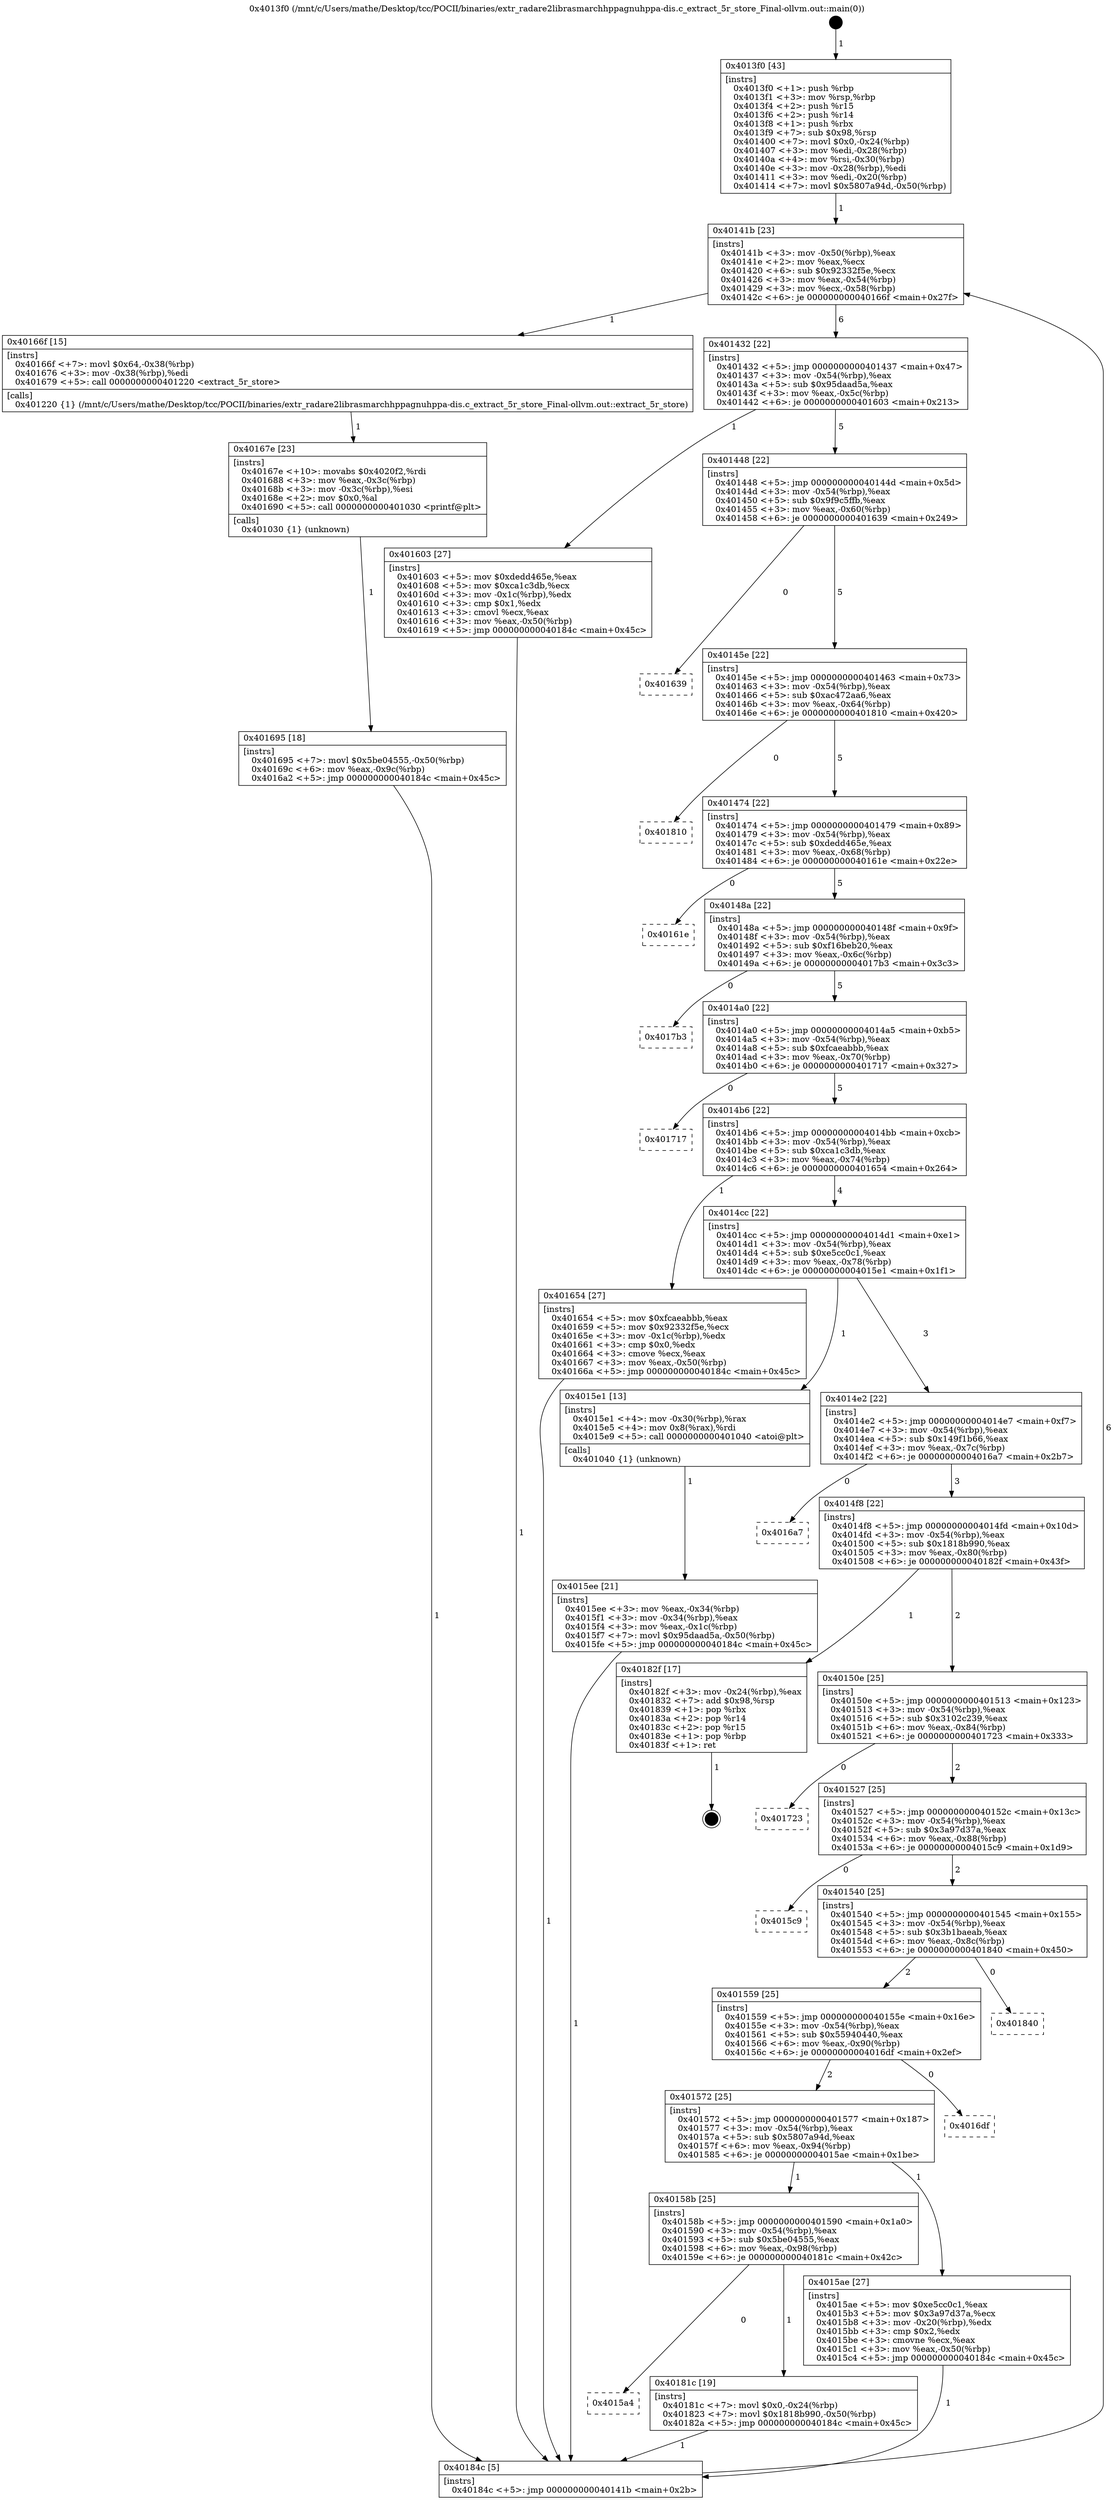 digraph "0x4013f0" {
  label = "0x4013f0 (/mnt/c/Users/mathe/Desktop/tcc/POCII/binaries/extr_radare2librasmarchhppagnuhppa-dis.c_extract_5r_store_Final-ollvm.out::main(0))"
  labelloc = "t"
  node[shape=record]

  Entry [label="",width=0.3,height=0.3,shape=circle,fillcolor=black,style=filled]
  "0x40141b" [label="{
     0x40141b [23]\l
     | [instrs]\l
     &nbsp;&nbsp;0x40141b \<+3\>: mov -0x50(%rbp),%eax\l
     &nbsp;&nbsp;0x40141e \<+2\>: mov %eax,%ecx\l
     &nbsp;&nbsp;0x401420 \<+6\>: sub $0x92332f5e,%ecx\l
     &nbsp;&nbsp;0x401426 \<+3\>: mov %eax,-0x54(%rbp)\l
     &nbsp;&nbsp;0x401429 \<+3\>: mov %ecx,-0x58(%rbp)\l
     &nbsp;&nbsp;0x40142c \<+6\>: je 000000000040166f \<main+0x27f\>\l
  }"]
  "0x40166f" [label="{
     0x40166f [15]\l
     | [instrs]\l
     &nbsp;&nbsp;0x40166f \<+7\>: movl $0x64,-0x38(%rbp)\l
     &nbsp;&nbsp;0x401676 \<+3\>: mov -0x38(%rbp),%edi\l
     &nbsp;&nbsp;0x401679 \<+5\>: call 0000000000401220 \<extract_5r_store\>\l
     | [calls]\l
     &nbsp;&nbsp;0x401220 \{1\} (/mnt/c/Users/mathe/Desktop/tcc/POCII/binaries/extr_radare2librasmarchhppagnuhppa-dis.c_extract_5r_store_Final-ollvm.out::extract_5r_store)\l
  }"]
  "0x401432" [label="{
     0x401432 [22]\l
     | [instrs]\l
     &nbsp;&nbsp;0x401432 \<+5\>: jmp 0000000000401437 \<main+0x47\>\l
     &nbsp;&nbsp;0x401437 \<+3\>: mov -0x54(%rbp),%eax\l
     &nbsp;&nbsp;0x40143a \<+5\>: sub $0x95daad5a,%eax\l
     &nbsp;&nbsp;0x40143f \<+3\>: mov %eax,-0x5c(%rbp)\l
     &nbsp;&nbsp;0x401442 \<+6\>: je 0000000000401603 \<main+0x213\>\l
  }"]
  Exit [label="",width=0.3,height=0.3,shape=circle,fillcolor=black,style=filled,peripheries=2]
  "0x401603" [label="{
     0x401603 [27]\l
     | [instrs]\l
     &nbsp;&nbsp;0x401603 \<+5\>: mov $0xdedd465e,%eax\l
     &nbsp;&nbsp;0x401608 \<+5\>: mov $0xca1c3db,%ecx\l
     &nbsp;&nbsp;0x40160d \<+3\>: mov -0x1c(%rbp),%edx\l
     &nbsp;&nbsp;0x401610 \<+3\>: cmp $0x1,%edx\l
     &nbsp;&nbsp;0x401613 \<+3\>: cmovl %ecx,%eax\l
     &nbsp;&nbsp;0x401616 \<+3\>: mov %eax,-0x50(%rbp)\l
     &nbsp;&nbsp;0x401619 \<+5\>: jmp 000000000040184c \<main+0x45c\>\l
  }"]
  "0x401448" [label="{
     0x401448 [22]\l
     | [instrs]\l
     &nbsp;&nbsp;0x401448 \<+5\>: jmp 000000000040144d \<main+0x5d\>\l
     &nbsp;&nbsp;0x40144d \<+3\>: mov -0x54(%rbp),%eax\l
     &nbsp;&nbsp;0x401450 \<+5\>: sub $0x9f9c5ffb,%eax\l
     &nbsp;&nbsp;0x401455 \<+3\>: mov %eax,-0x60(%rbp)\l
     &nbsp;&nbsp;0x401458 \<+6\>: je 0000000000401639 \<main+0x249\>\l
  }"]
  "0x4015a4" [label="{
     0x4015a4\l
  }", style=dashed]
  "0x401639" [label="{
     0x401639\l
  }", style=dashed]
  "0x40145e" [label="{
     0x40145e [22]\l
     | [instrs]\l
     &nbsp;&nbsp;0x40145e \<+5\>: jmp 0000000000401463 \<main+0x73\>\l
     &nbsp;&nbsp;0x401463 \<+3\>: mov -0x54(%rbp),%eax\l
     &nbsp;&nbsp;0x401466 \<+5\>: sub $0xac472aa6,%eax\l
     &nbsp;&nbsp;0x40146b \<+3\>: mov %eax,-0x64(%rbp)\l
     &nbsp;&nbsp;0x40146e \<+6\>: je 0000000000401810 \<main+0x420\>\l
  }"]
  "0x40181c" [label="{
     0x40181c [19]\l
     | [instrs]\l
     &nbsp;&nbsp;0x40181c \<+7\>: movl $0x0,-0x24(%rbp)\l
     &nbsp;&nbsp;0x401823 \<+7\>: movl $0x1818b990,-0x50(%rbp)\l
     &nbsp;&nbsp;0x40182a \<+5\>: jmp 000000000040184c \<main+0x45c\>\l
  }"]
  "0x401810" [label="{
     0x401810\l
  }", style=dashed]
  "0x401474" [label="{
     0x401474 [22]\l
     | [instrs]\l
     &nbsp;&nbsp;0x401474 \<+5\>: jmp 0000000000401479 \<main+0x89\>\l
     &nbsp;&nbsp;0x401479 \<+3\>: mov -0x54(%rbp),%eax\l
     &nbsp;&nbsp;0x40147c \<+5\>: sub $0xdedd465e,%eax\l
     &nbsp;&nbsp;0x401481 \<+3\>: mov %eax,-0x68(%rbp)\l
     &nbsp;&nbsp;0x401484 \<+6\>: je 000000000040161e \<main+0x22e\>\l
  }"]
  "0x401695" [label="{
     0x401695 [18]\l
     | [instrs]\l
     &nbsp;&nbsp;0x401695 \<+7\>: movl $0x5be04555,-0x50(%rbp)\l
     &nbsp;&nbsp;0x40169c \<+6\>: mov %eax,-0x9c(%rbp)\l
     &nbsp;&nbsp;0x4016a2 \<+5\>: jmp 000000000040184c \<main+0x45c\>\l
  }"]
  "0x40161e" [label="{
     0x40161e\l
  }", style=dashed]
  "0x40148a" [label="{
     0x40148a [22]\l
     | [instrs]\l
     &nbsp;&nbsp;0x40148a \<+5\>: jmp 000000000040148f \<main+0x9f\>\l
     &nbsp;&nbsp;0x40148f \<+3\>: mov -0x54(%rbp),%eax\l
     &nbsp;&nbsp;0x401492 \<+5\>: sub $0xf16beb20,%eax\l
     &nbsp;&nbsp;0x401497 \<+3\>: mov %eax,-0x6c(%rbp)\l
     &nbsp;&nbsp;0x40149a \<+6\>: je 00000000004017b3 \<main+0x3c3\>\l
  }"]
  "0x40167e" [label="{
     0x40167e [23]\l
     | [instrs]\l
     &nbsp;&nbsp;0x40167e \<+10\>: movabs $0x4020f2,%rdi\l
     &nbsp;&nbsp;0x401688 \<+3\>: mov %eax,-0x3c(%rbp)\l
     &nbsp;&nbsp;0x40168b \<+3\>: mov -0x3c(%rbp),%esi\l
     &nbsp;&nbsp;0x40168e \<+2\>: mov $0x0,%al\l
     &nbsp;&nbsp;0x401690 \<+5\>: call 0000000000401030 \<printf@plt\>\l
     | [calls]\l
     &nbsp;&nbsp;0x401030 \{1\} (unknown)\l
  }"]
  "0x4017b3" [label="{
     0x4017b3\l
  }", style=dashed]
  "0x4014a0" [label="{
     0x4014a0 [22]\l
     | [instrs]\l
     &nbsp;&nbsp;0x4014a0 \<+5\>: jmp 00000000004014a5 \<main+0xb5\>\l
     &nbsp;&nbsp;0x4014a5 \<+3\>: mov -0x54(%rbp),%eax\l
     &nbsp;&nbsp;0x4014a8 \<+5\>: sub $0xfcaeabbb,%eax\l
     &nbsp;&nbsp;0x4014ad \<+3\>: mov %eax,-0x70(%rbp)\l
     &nbsp;&nbsp;0x4014b0 \<+6\>: je 0000000000401717 \<main+0x327\>\l
  }"]
  "0x4015ee" [label="{
     0x4015ee [21]\l
     | [instrs]\l
     &nbsp;&nbsp;0x4015ee \<+3\>: mov %eax,-0x34(%rbp)\l
     &nbsp;&nbsp;0x4015f1 \<+3\>: mov -0x34(%rbp),%eax\l
     &nbsp;&nbsp;0x4015f4 \<+3\>: mov %eax,-0x1c(%rbp)\l
     &nbsp;&nbsp;0x4015f7 \<+7\>: movl $0x95daad5a,-0x50(%rbp)\l
     &nbsp;&nbsp;0x4015fe \<+5\>: jmp 000000000040184c \<main+0x45c\>\l
  }"]
  "0x401717" [label="{
     0x401717\l
  }", style=dashed]
  "0x4014b6" [label="{
     0x4014b6 [22]\l
     | [instrs]\l
     &nbsp;&nbsp;0x4014b6 \<+5\>: jmp 00000000004014bb \<main+0xcb\>\l
     &nbsp;&nbsp;0x4014bb \<+3\>: mov -0x54(%rbp),%eax\l
     &nbsp;&nbsp;0x4014be \<+5\>: sub $0xca1c3db,%eax\l
     &nbsp;&nbsp;0x4014c3 \<+3\>: mov %eax,-0x74(%rbp)\l
     &nbsp;&nbsp;0x4014c6 \<+6\>: je 0000000000401654 \<main+0x264\>\l
  }"]
  "0x4013f0" [label="{
     0x4013f0 [43]\l
     | [instrs]\l
     &nbsp;&nbsp;0x4013f0 \<+1\>: push %rbp\l
     &nbsp;&nbsp;0x4013f1 \<+3\>: mov %rsp,%rbp\l
     &nbsp;&nbsp;0x4013f4 \<+2\>: push %r15\l
     &nbsp;&nbsp;0x4013f6 \<+2\>: push %r14\l
     &nbsp;&nbsp;0x4013f8 \<+1\>: push %rbx\l
     &nbsp;&nbsp;0x4013f9 \<+7\>: sub $0x98,%rsp\l
     &nbsp;&nbsp;0x401400 \<+7\>: movl $0x0,-0x24(%rbp)\l
     &nbsp;&nbsp;0x401407 \<+3\>: mov %edi,-0x28(%rbp)\l
     &nbsp;&nbsp;0x40140a \<+4\>: mov %rsi,-0x30(%rbp)\l
     &nbsp;&nbsp;0x40140e \<+3\>: mov -0x28(%rbp),%edi\l
     &nbsp;&nbsp;0x401411 \<+3\>: mov %edi,-0x20(%rbp)\l
     &nbsp;&nbsp;0x401414 \<+7\>: movl $0x5807a94d,-0x50(%rbp)\l
  }"]
  "0x401654" [label="{
     0x401654 [27]\l
     | [instrs]\l
     &nbsp;&nbsp;0x401654 \<+5\>: mov $0xfcaeabbb,%eax\l
     &nbsp;&nbsp;0x401659 \<+5\>: mov $0x92332f5e,%ecx\l
     &nbsp;&nbsp;0x40165e \<+3\>: mov -0x1c(%rbp),%edx\l
     &nbsp;&nbsp;0x401661 \<+3\>: cmp $0x0,%edx\l
     &nbsp;&nbsp;0x401664 \<+3\>: cmove %ecx,%eax\l
     &nbsp;&nbsp;0x401667 \<+3\>: mov %eax,-0x50(%rbp)\l
     &nbsp;&nbsp;0x40166a \<+5\>: jmp 000000000040184c \<main+0x45c\>\l
  }"]
  "0x4014cc" [label="{
     0x4014cc [22]\l
     | [instrs]\l
     &nbsp;&nbsp;0x4014cc \<+5\>: jmp 00000000004014d1 \<main+0xe1\>\l
     &nbsp;&nbsp;0x4014d1 \<+3\>: mov -0x54(%rbp),%eax\l
     &nbsp;&nbsp;0x4014d4 \<+5\>: sub $0xe5cc0c1,%eax\l
     &nbsp;&nbsp;0x4014d9 \<+3\>: mov %eax,-0x78(%rbp)\l
     &nbsp;&nbsp;0x4014dc \<+6\>: je 00000000004015e1 \<main+0x1f1\>\l
  }"]
  "0x40184c" [label="{
     0x40184c [5]\l
     | [instrs]\l
     &nbsp;&nbsp;0x40184c \<+5\>: jmp 000000000040141b \<main+0x2b\>\l
  }"]
  "0x4015e1" [label="{
     0x4015e1 [13]\l
     | [instrs]\l
     &nbsp;&nbsp;0x4015e1 \<+4\>: mov -0x30(%rbp),%rax\l
     &nbsp;&nbsp;0x4015e5 \<+4\>: mov 0x8(%rax),%rdi\l
     &nbsp;&nbsp;0x4015e9 \<+5\>: call 0000000000401040 \<atoi@plt\>\l
     | [calls]\l
     &nbsp;&nbsp;0x401040 \{1\} (unknown)\l
  }"]
  "0x4014e2" [label="{
     0x4014e2 [22]\l
     | [instrs]\l
     &nbsp;&nbsp;0x4014e2 \<+5\>: jmp 00000000004014e7 \<main+0xf7\>\l
     &nbsp;&nbsp;0x4014e7 \<+3\>: mov -0x54(%rbp),%eax\l
     &nbsp;&nbsp;0x4014ea \<+5\>: sub $0x149f1b66,%eax\l
     &nbsp;&nbsp;0x4014ef \<+3\>: mov %eax,-0x7c(%rbp)\l
     &nbsp;&nbsp;0x4014f2 \<+6\>: je 00000000004016a7 \<main+0x2b7\>\l
  }"]
  "0x40158b" [label="{
     0x40158b [25]\l
     | [instrs]\l
     &nbsp;&nbsp;0x40158b \<+5\>: jmp 0000000000401590 \<main+0x1a0\>\l
     &nbsp;&nbsp;0x401590 \<+3\>: mov -0x54(%rbp),%eax\l
     &nbsp;&nbsp;0x401593 \<+5\>: sub $0x5be04555,%eax\l
     &nbsp;&nbsp;0x401598 \<+6\>: mov %eax,-0x98(%rbp)\l
     &nbsp;&nbsp;0x40159e \<+6\>: je 000000000040181c \<main+0x42c\>\l
  }"]
  "0x4016a7" [label="{
     0x4016a7\l
  }", style=dashed]
  "0x4014f8" [label="{
     0x4014f8 [22]\l
     | [instrs]\l
     &nbsp;&nbsp;0x4014f8 \<+5\>: jmp 00000000004014fd \<main+0x10d\>\l
     &nbsp;&nbsp;0x4014fd \<+3\>: mov -0x54(%rbp),%eax\l
     &nbsp;&nbsp;0x401500 \<+5\>: sub $0x1818b990,%eax\l
     &nbsp;&nbsp;0x401505 \<+3\>: mov %eax,-0x80(%rbp)\l
     &nbsp;&nbsp;0x401508 \<+6\>: je 000000000040182f \<main+0x43f\>\l
  }"]
  "0x4015ae" [label="{
     0x4015ae [27]\l
     | [instrs]\l
     &nbsp;&nbsp;0x4015ae \<+5\>: mov $0xe5cc0c1,%eax\l
     &nbsp;&nbsp;0x4015b3 \<+5\>: mov $0x3a97d37a,%ecx\l
     &nbsp;&nbsp;0x4015b8 \<+3\>: mov -0x20(%rbp),%edx\l
     &nbsp;&nbsp;0x4015bb \<+3\>: cmp $0x2,%edx\l
     &nbsp;&nbsp;0x4015be \<+3\>: cmovne %ecx,%eax\l
     &nbsp;&nbsp;0x4015c1 \<+3\>: mov %eax,-0x50(%rbp)\l
     &nbsp;&nbsp;0x4015c4 \<+5\>: jmp 000000000040184c \<main+0x45c\>\l
  }"]
  "0x40182f" [label="{
     0x40182f [17]\l
     | [instrs]\l
     &nbsp;&nbsp;0x40182f \<+3\>: mov -0x24(%rbp),%eax\l
     &nbsp;&nbsp;0x401832 \<+7\>: add $0x98,%rsp\l
     &nbsp;&nbsp;0x401839 \<+1\>: pop %rbx\l
     &nbsp;&nbsp;0x40183a \<+2\>: pop %r14\l
     &nbsp;&nbsp;0x40183c \<+2\>: pop %r15\l
     &nbsp;&nbsp;0x40183e \<+1\>: pop %rbp\l
     &nbsp;&nbsp;0x40183f \<+1\>: ret\l
  }"]
  "0x40150e" [label="{
     0x40150e [25]\l
     | [instrs]\l
     &nbsp;&nbsp;0x40150e \<+5\>: jmp 0000000000401513 \<main+0x123\>\l
     &nbsp;&nbsp;0x401513 \<+3\>: mov -0x54(%rbp),%eax\l
     &nbsp;&nbsp;0x401516 \<+5\>: sub $0x3102c239,%eax\l
     &nbsp;&nbsp;0x40151b \<+6\>: mov %eax,-0x84(%rbp)\l
     &nbsp;&nbsp;0x401521 \<+6\>: je 0000000000401723 \<main+0x333\>\l
  }"]
  "0x401572" [label="{
     0x401572 [25]\l
     | [instrs]\l
     &nbsp;&nbsp;0x401572 \<+5\>: jmp 0000000000401577 \<main+0x187\>\l
     &nbsp;&nbsp;0x401577 \<+3\>: mov -0x54(%rbp),%eax\l
     &nbsp;&nbsp;0x40157a \<+5\>: sub $0x5807a94d,%eax\l
     &nbsp;&nbsp;0x40157f \<+6\>: mov %eax,-0x94(%rbp)\l
     &nbsp;&nbsp;0x401585 \<+6\>: je 00000000004015ae \<main+0x1be\>\l
  }"]
  "0x401723" [label="{
     0x401723\l
  }", style=dashed]
  "0x401527" [label="{
     0x401527 [25]\l
     | [instrs]\l
     &nbsp;&nbsp;0x401527 \<+5\>: jmp 000000000040152c \<main+0x13c\>\l
     &nbsp;&nbsp;0x40152c \<+3\>: mov -0x54(%rbp),%eax\l
     &nbsp;&nbsp;0x40152f \<+5\>: sub $0x3a97d37a,%eax\l
     &nbsp;&nbsp;0x401534 \<+6\>: mov %eax,-0x88(%rbp)\l
     &nbsp;&nbsp;0x40153a \<+6\>: je 00000000004015c9 \<main+0x1d9\>\l
  }"]
  "0x4016df" [label="{
     0x4016df\l
  }", style=dashed]
  "0x4015c9" [label="{
     0x4015c9\l
  }", style=dashed]
  "0x401540" [label="{
     0x401540 [25]\l
     | [instrs]\l
     &nbsp;&nbsp;0x401540 \<+5\>: jmp 0000000000401545 \<main+0x155\>\l
     &nbsp;&nbsp;0x401545 \<+3\>: mov -0x54(%rbp),%eax\l
     &nbsp;&nbsp;0x401548 \<+5\>: sub $0x3b1baeab,%eax\l
     &nbsp;&nbsp;0x40154d \<+6\>: mov %eax,-0x8c(%rbp)\l
     &nbsp;&nbsp;0x401553 \<+6\>: je 0000000000401840 \<main+0x450\>\l
  }"]
  "0x401559" [label="{
     0x401559 [25]\l
     | [instrs]\l
     &nbsp;&nbsp;0x401559 \<+5\>: jmp 000000000040155e \<main+0x16e\>\l
     &nbsp;&nbsp;0x40155e \<+3\>: mov -0x54(%rbp),%eax\l
     &nbsp;&nbsp;0x401561 \<+5\>: sub $0x55940440,%eax\l
     &nbsp;&nbsp;0x401566 \<+6\>: mov %eax,-0x90(%rbp)\l
     &nbsp;&nbsp;0x40156c \<+6\>: je 00000000004016df \<main+0x2ef\>\l
  }"]
  "0x401840" [label="{
     0x401840\l
  }", style=dashed]
  Entry -> "0x4013f0" [label=" 1"]
  "0x40141b" -> "0x40166f" [label=" 1"]
  "0x40141b" -> "0x401432" [label=" 6"]
  "0x40182f" -> Exit [label=" 1"]
  "0x401432" -> "0x401603" [label=" 1"]
  "0x401432" -> "0x401448" [label=" 5"]
  "0x40181c" -> "0x40184c" [label=" 1"]
  "0x401448" -> "0x401639" [label=" 0"]
  "0x401448" -> "0x40145e" [label=" 5"]
  "0x40158b" -> "0x4015a4" [label=" 0"]
  "0x40145e" -> "0x401810" [label=" 0"]
  "0x40145e" -> "0x401474" [label=" 5"]
  "0x40158b" -> "0x40181c" [label=" 1"]
  "0x401474" -> "0x40161e" [label=" 0"]
  "0x401474" -> "0x40148a" [label=" 5"]
  "0x401695" -> "0x40184c" [label=" 1"]
  "0x40148a" -> "0x4017b3" [label=" 0"]
  "0x40148a" -> "0x4014a0" [label=" 5"]
  "0x40167e" -> "0x401695" [label=" 1"]
  "0x4014a0" -> "0x401717" [label=" 0"]
  "0x4014a0" -> "0x4014b6" [label=" 5"]
  "0x40166f" -> "0x40167e" [label=" 1"]
  "0x4014b6" -> "0x401654" [label=" 1"]
  "0x4014b6" -> "0x4014cc" [label=" 4"]
  "0x401654" -> "0x40184c" [label=" 1"]
  "0x4014cc" -> "0x4015e1" [label=" 1"]
  "0x4014cc" -> "0x4014e2" [label=" 3"]
  "0x401603" -> "0x40184c" [label=" 1"]
  "0x4014e2" -> "0x4016a7" [label=" 0"]
  "0x4014e2" -> "0x4014f8" [label=" 3"]
  "0x4015ee" -> "0x40184c" [label=" 1"]
  "0x4014f8" -> "0x40182f" [label=" 1"]
  "0x4014f8" -> "0x40150e" [label=" 2"]
  "0x4015e1" -> "0x4015ee" [label=" 1"]
  "0x40150e" -> "0x401723" [label=" 0"]
  "0x40150e" -> "0x401527" [label=" 2"]
  "0x4013f0" -> "0x40141b" [label=" 1"]
  "0x401527" -> "0x4015c9" [label=" 0"]
  "0x401527" -> "0x401540" [label=" 2"]
  "0x4015ae" -> "0x40184c" [label=" 1"]
  "0x401540" -> "0x401840" [label=" 0"]
  "0x401540" -> "0x401559" [label=" 2"]
  "0x401572" -> "0x40158b" [label=" 1"]
  "0x401559" -> "0x4016df" [label=" 0"]
  "0x401559" -> "0x401572" [label=" 2"]
  "0x40184c" -> "0x40141b" [label=" 6"]
  "0x401572" -> "0x4015ae" [label=" 1"]
}
